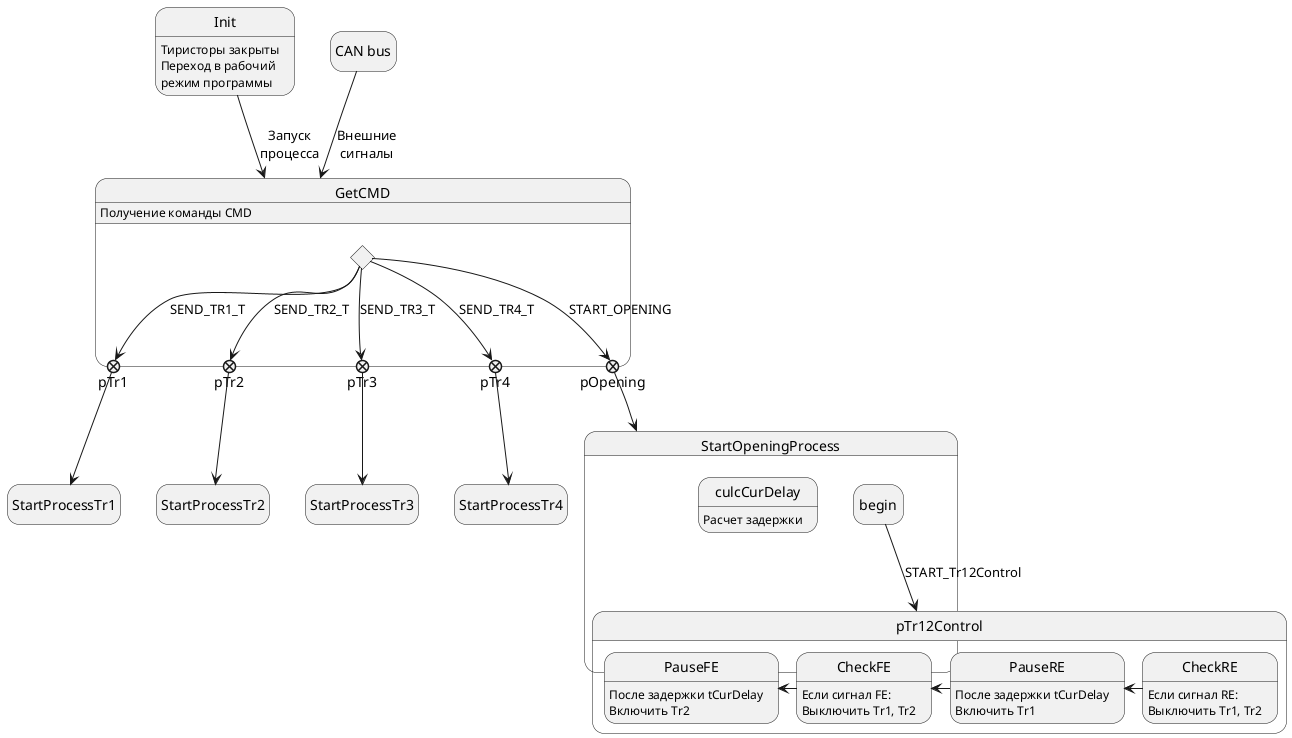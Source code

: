 @startuml thyristor_controller
hide empty description

Init : Тиристоры закрыты
Init : Переход в рабочий\nрежим программы
Init --> GetCMD : Запуск\nпроцесса

state "CAN bus" as CANbus
CANbus --> GetCMD : Внешние\nсигналы

state GetCMD {
    state c <<choice>>
    GetCMD : Получение команды CMD    
    c --> pTr1 <<exitPoint>> : SEND_TR1_T
    c --> pTr2 <<exitPoint>> : SEND_TR2_T
    c --> pTr3 <<exitPoint>> : SEND_TR3_T
    c --> pTr4 <<exitPoint>> : SEND_TR4_T
    c --> pOpening <<exitPoint>> : START_OPENING 
}

pTr1 --> StartProcessTr1
pTr2 --> StartProcessTr2
pTr3 --> StartProcessTr3
pTr4 --> StartProcessTr4
pOpening --> StartOpeningProcess

state StartOpeningProcess {
     begin --> pTr12Control <<exitPoint>> : START_Tr12Control
     culcCurDelay : Расчет задержки
}

state pTr12Control {
     
     state CheckRE {
        CheckRE : Если сигнал RE:
        CheckRE : Выключить Tr1, Tr2
     }

     CheckRE -left-> PauseRE

     state PauseRE {
        PauseRE : После задержки tCurDelay
        PauseRE : Включить Tr1
     }

     PauseRE -left-> CheckFE

     state CheckFE {
        CheckFE : Если сигнал FE:
        CheckFE : Выключить Tr1, Tr2
     }

     CheckFE -left-> PauseFE

     state PauseFE {
        PauseFE : После задержки tCurDelay
        PauseFE : Включить Tr2
     }
     
}

@enduml